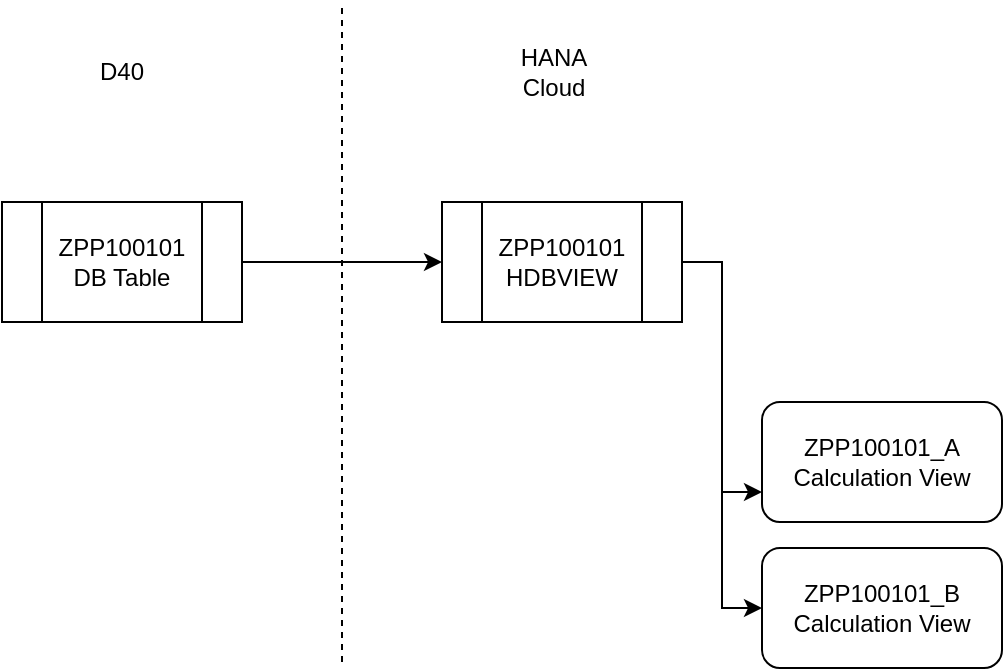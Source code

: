 <mxfile version="23.1.2" type="github">
  <diagram id="R2lEEEUBdFMjLlhIrx00" name="Page-1">
    <mxGraphModel dx="1050" dy="530" grid="1" gridSize="10" guides="1" tooltips="1" connect="1" arrows="1" fold="1" page="1" pageScale="1" pageWidth="850" pageHeight="1100" math="0" shadow="0" extFonts="Permanent Marker^https://fonts.googleapis.com/css?family=Permanent+Marker">
      <root>
        <mxCell id="0" />
        <mxCell id="1" parent="0" />
        <mxCell id="fCH38zigjFPbPy7MxBnX-7" style="edgeStyle=orthogonalEdgeStyle;rounded=0;orthogonalLoop=1;jettySize=auto;html=1;entryX=0;entryY=0.5;entryDx=0;entryDy=0;" edge="1" parent="1" source="fCH38zigjFPbPy7MxBnX-1" target="fCH38zigjFPbPy7MxBnX-3">
          <mxGeometry relative="1" as="geometry" />
        </mxCell>
        <mxCell id="fCH38zigjFPbPy7MxBnX-1" value="ZPP100101&lt;br&gt;DB Table" style="shape=process;whiteSpace=wrap;html=1;backgroundOutline=1;size=0.167;" vertex="1" parent="1">
          <mxGeometry x="140" y="170" width="120" height="60" as="geometry" />
        </mxCell>
        <mxCell id="fCH38zigjFPbPy7MxBnX-2" value="" style="endArrow=none;dashed=1;html=1;rounded=0;" edge="1" parent="1">
          <mxGeometry width="50" height="50" relative="1" as="geometry">
            <mxPoint x="310" y="400" as="sourcePoint" />
            <mxPoint x="310" y="70" as="targetPoint" />
          </mxGeometry>
        </mxCell>
        <mxCell id="fCH38zigjFPbPy7MxBnX-8" style="edgeStyle=orthogonalEdgeStyle;rounded=0;orthogonalLoop=1;jettySize=auto;html=1;entryX=0;entryY=0.75;entryDx=0;entryDy=0;" edge="1" parent="1" source="fCH38zigjFPbPy7MxBnX-3" target="fCH38zigjFPbPy7MxBnX-4">
          <mxGeometry relative="1" as="geometry" />
        </mxCell>
        <mxCell id="fCH38zigjFPbPy7MxBnX-9" style="edgeStyle=orthogonalEdgeStyle;rounded=0;orthogonalLoop=1;jettySize=auto;html=1;entryX=0;entryY=0.5;entryDx=0;entryDy=0;" edge="1" parent="1" source="fCH38zigjFPbPy7MxBnX-3" target="fCH38zigjFPbPy7MxBnX-5">
          <mxGeometry relative="1" as="geometry" />
        </mxCell>
        <mxCell id="fCH38zigjFPbPy7MxBnX-3" value="ZPP100101&lt;br&gt;HDBVIEW" style="shape=process;whiteSpace=wrap;html=1;backgroundOutline=1;size=0.167;" vertex="1" parent="1">
          <mxGeometry x="360" y="170" width="120" height="60" as="geometry" />
        </mxCell>
        <mxCell id="fCH38zigjFPbPy7MxBnX-4" value="ZPP100101_A&lt;br&gt;Calculation View" style="rounded=1;whiteSpace=wrap;html=1;" vertex="1" parent="1">
          <mxGeometry x="520" y="270" width="120" height="60" as="geometry" />
        </mxCell>
        <mxCell id="fCH38zigjFPbPy7MxBnX-5" value="ZPP100101_B&lt;br&gt;Calculation View" style="rounded=1;whiteSpace=wrap;html=1;" vertex="1" parent="1">
          <mxGeometry x="520" y="343" width="120" height="60" as="geometry" />
        </mxCell>
        <mxCell id="fCH38zigjFPbPy7MxBnX-10" value="D40" style="text;html=1;strokeColor=none;fillColor=none;align=center;verticalAlign=middle;whiteSpace=wrap;rounded=0;" vertex="1" parent="1">
          <mxGeometry x="170" y="90" width="60" height="30" as="geometry" />
        </mxCell>
        <mxCell id="fCH38zigjFPbPy7MxBnX-11" value="HANA Cloud" style="text;html=1;strokeColor=none;fillColor=none;align=center;verticalAlign=middle;whiteSpace=wrap;rounded=0;" vertex="1" parent="1">
          <mxGeometry x="386" y="90" width="60" height="30" as="geometry" />
        </mxCell>
      </root>
    </mxGraphModel>
  </diagram>
</mxfile>
